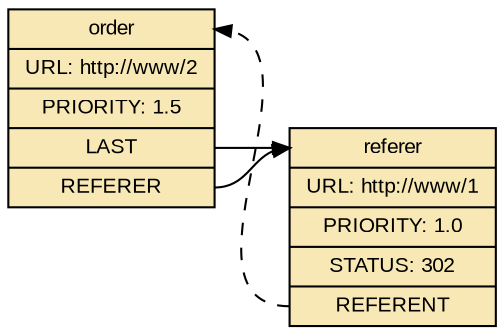 digraph "iudex-gems" {
  rankdir=LR;
  bgcolor="transparent";
  edge [ arrowsize=0.80 ];
  node [ shape=box, style="filled", fillcolor="#f7e8b5", fontsize=10, fontname=Arial ];

  order        [ shape=record,
                 label="<t>order|URL: http://www/2|PRIORITY: 1.5|<l>LAST|<rf>REFERER" ];

  referer      [ shape=record,
                 label="<t>referer|URL: http://www/1|PRIORITY: 1.0|STATUS: 302|<rt>REFERENT" ];

  order:rf   -> referer:t;
  referer:rt -> order:t [ style=dashed ];

  order:l    -> referer:t;
}
